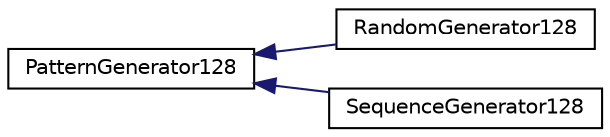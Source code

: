 digraph "Graphical Class Hierarchy"
{
 // LATEX_PDF_SIZE
  edge [fontname="Helvetica",fontsize="10",labelfontname="Helvetica",labelfontsize="10"];
  node [fontname="Helvetica",fontsize="10",shape=record];
  rankdir="LR";
  Node0 [label="PatternGenerator128",height=0.2,width=0.4,color="black", fillcolor="white", style="filled",URL="$classPatternGenerator128.html",tooltip=" "];
  Node0 -> Node1 [dir="back",color="midnightblue",fontsize="10",style="solid",fontname="Helvetica"];
  Node1 [label="RandomGenerator128",height=0.2,width=0.4,color="black", fillcolor="white", style="filled",URL="$classRandomGenerator128.html",tooltip=" "];
  Node0 -> Node2 [dir="back",color="midnightblue",fontsize="10",style="solid",fontname="Helvetica"];
  Node2 [label="SequenceGenerator128",height=0.2,width=0.4,color="black", fillcolor="white", style="filled",URL="$classSequenceGenerator128.html",tooltip=" "];
}
